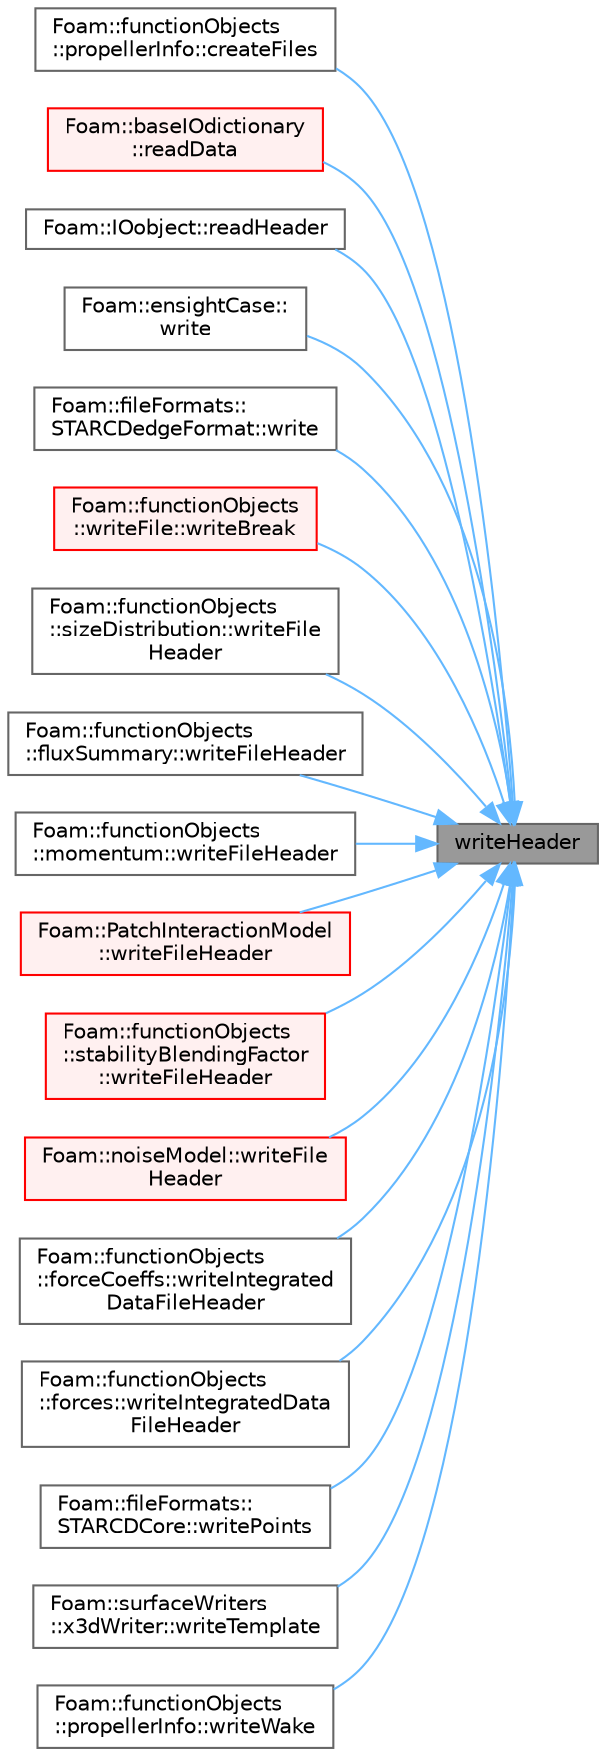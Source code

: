 digraph "writeHeader"
{
 // LATEX_PDF_SIZE
  bgcolor="transparent";
  edge [fontname=Helvetica,fontsize=10,labelfontname=Helvetica,labelfontsize=10];
  node [fontname=Helvetica,fontsize=10,shape=box,height=0.2,width=0.4];
  rankdir="RL";
  Node1 [id="Node000001",label="writeHeader",height=0.2,width=0.4,color="gray40", fillcolor="grey60", style="filled", fontcolor="black",tooltip=" "];
  Node1 -> Node2 [id="edge1_Node000001_Node000002",dir="back",color="steelblue1",style="solid",tooltip=" "];
  Node2 [id="Node000002",label="Foam::functionObjects\l::propellerInfo::createFiles",height=0.2,width=0.4,color="grey40", fillcolor="white", style="filled",URL="$classFoam_1_1functionObjects_1_1propellerInfo.html#a2d6c3afdb1f10dce6be9079532be0091",tooltip=" "];
  Node1 -> Node3 [id="edge2_Node000001_Node000003",dir="back",color="steelblue1",style="solid",tooltip=" "];
  Node3 [id="Node000003",label="Foam::baseIOdictionary\l::readData",height=0.2,width=0.4,color="red", fillcolor="#FFF0F0", style="filled",URL="$classFoam_1_1baseIOdictionary.html#ac3b3d77e7369ae2785973778644137c5",tooltip=" "];
  Node1 -> Node8 [id="edge3_Node000001_Node000008",dir="back",color="steelblue1",style="solid",tooltip=" "];
  Node8 [id="Node000008",label="Foam::IOobject::readHeader",height=0.2,width=0.4,color="grey40", fillcolor="white", style="filled",URL="$classFoam_1_1IOobject.html#a8c9a0c17c7e67302c02adaa93907e051",tooltip=" "];
  Node1 -> Node9 [id="edge4_Node000001_Node000009",dir="back",color="steelblue1",style="solid",tooltip=" "];
  Node9 [id="Node000009",label="Foam::ensightCase::\lwrite",height=0.2,width=0.4,color="grey40", fillcolor="white", style="filled",URL="$classFoam_1_1ensightCase.html#a359617ae7b78900e2591e3eb5421951f",tooltip=" "];
  Node1 -> Node10 [id="edge5_Node000001_Node000010",dir="back",color="steelblue1",style="solid",tooltip=" "];
  Node10 [id="Node000010",label="Foam::fileFormats::\lSTARCDedgeFormat::write",height=0.2,width=0.4,color="grey40", fillcolor="white", style="filled",URL="$classFoam_1_1fileFormats_1_1STARCDedgeFormat.html#adf721a28e72fe40c5a37251ed41f9750",tooltip=" "];
  Node1 -> Node11 [id="edge6_Node000001_Node000011",dir="back",color="steelblue1",style="solid",tooltip=" "];
  Node11 [id="Node000011",label="Foam::functionObjects\l::writeFile::writeBreak",height=0.2,width=0.4,color="red", fillcolor="#FFF0F0", style="filled",URL="$classFoam_1_1functionObjects_1_1writeFile.html#a71706f6ccda6dcb153e6eada404c910a",tooltip=" "];
  Node1 -> Node15 [id="edge7_Node000001_Node000015",dir="back",color="steelblue1",style="solid",tooltip=" "];
  Node15 [id="Node000015",label="Foam::functionObjects\l::sizeDistribution::writeFile\lHeader",height=0.2,width=0.4,color="grey40", fillcolor="white", style="filled",URL="$classFoam_1_1functionObjects_1_1sizeDistribution.html#ac8c06b1e7f13ec0094b53c4add844aff",tooltip=" "];
  Node1 -> Node16 [id="edge8_Node000001_Node000016",dir="back",color="steelblue1",style="solid",tooltip=" "];
  Node16 [id="Node000016",label="Foam::functionObjects\l::fluxSummary::writeFileHeader",height=0.2,width=0.4,color="grey40", fillcolor="white", style="filled",URL="$classFoam_1_1functionObjects_1_1fluxSummary.html#a4d9eb31859d2710bd5e6e385d33906f5",tooltip=" "];
  Node1 -> Node17 [id="edge9_Node000001_Node000017",dir="back",color="steelblue1",style="solid",tooltip=" "];
  Node17 [id="Node000017",label="Foam::functionObjects\l::momentum::writeFileHeader",height=0.2,width=0.4,color="grey40", fillcolor="white", style="filled",URL="$classFoam_1_1functionObjects_1_1momentum.html#ad0c7a238f021a605e38a115efbb20aa3",tooltip=" "];
  Node1 -> Node18 [id="edge10_Node000001_Node000018",dir="back",color="steelblue1",style="solid",tooltip=" "];
  Node18 [id="Node000018",label="Foam::PatchInteractionModel\l::writeFileHeader",height=0.2,width=0.4,color="red", fillcolor="#FFF0F0", style="filled",URL="$classFoam_1_1PatchInteractionModel.html#ad0c7a238f021a605e38a115efbb20aa3",tooltip=" "];
  Node1 -> Node22 [id="edge11_Node000001_Node000022",dir="back",color="steelblue1",style="solid",tooltip=" "];
  Node22 [id="Node000022",label="Foam::functionObjects\l::stabilityBlendingFactor\l::writeFileHeader",height=0.2,width=0.4,color="red", fillcolor="#FFF0F0", style="filled",URL="$classFoam_1_1functionObjects_1_1stabilityBlendingFactor.html#aa1e7882ccae3effc2bbdfaf436d64432",tooltip=" "];
  Node1 -> Node24 [id="edge12_Node000001_Node000024",dir="back",color="steelblue1",style="solid",tooltip=" "];
  Node24 [id="Node000024",label="Foam::noiseModel::writeFile\lHeader",height=0.2,width=0.4,color="red", fillcolor="#FFF0F0", style="filled",URL="$classFoam_1_1noiseModel.html#aac3e6c5c26d47169a94934e762afa2eb",tooltip=" "];
  Node1 -> Node28 [id="edge13_Node000001_Node000028",dir="back",color="steelblue1",style="solid",tooltip=" "];
  Node28 [id="Node000028",label="Foam::functionObjects\l::forceCoeffs::writeIntegrated\lDataFileHeader",height=0.2,width=0.4,color="grey40", fillcolor="white", style="filled",URL="$classFoam_1_1functionObjects_1_1forceCoeffs.html#a0bcf61baadcc90d8c8eaf5b36fd36381",tooltip=" "];
  Node1 -> Node29 [id="edge14_Node000001_Node000029",dir="back",color="steelblue1",style="solid",tooltip=" "];
  Node29 [id="Node000029",label="Foam::functionObjects\l::forces::writeIntegratedData\lFileHeader",height=0.2,width=0.4,color="grey40", fillcolor="white", style="filled",URL="$classFoam_1_1functionObjects_1_1forces.html#a0bcf61baadcc90d8c8eaf5b36fd36381",tooltip=" "];
  Node1 -> Node30 [id="edge15_Node000001_Node000030",dir="back",color="steelblue1",style="solid",tooltip=" "];
  Node30 [id="Node000030",label="Foam::fileFormats::\lSTARCDCore::writePoints",height=0.2,width=0.4,color="grey40", fillcolor="white", style="filled",URL="$classFoam_1_1fileFormats_1_1STARCDCore.html#a880e2bf48a9454faec729e1c2f5da0e3",tooltip=" "];
  Node1 -> Node31 [id="edge16_Node000001_Node000031",dir="back",color="steelblue1",style="solid",tooltip=" "];
  Node31 [id="Node000031",label="Foam::surfaceWriters\l::x3dWriter::writeTemplate",height=0.2,width=0.4,color="grey40", fillcolor="white", style="filled",URL="$classFoam_1_1surfaceWriters_1_1x3dWriter.html#a817eda2af780a14495d0652de348dfda",tooltip=" "];
  Node1 -> Node32 [id="edge17_Node000001_Node000032",dir="back",color="steelblue1",style="solid",tooltip=" "];
  Node32 [id="Node000032",label="Foam::functionObjects\l::propellerInfo::writeWake",height=0.2,width=0.4,color="grey40", fillcolor="white", style="filled",URL="$classFoam_1_1functionObjects_1_1propellerInfo.html#a22d77786abb860872c68df99bf887c55",tooltip=" "];
}
